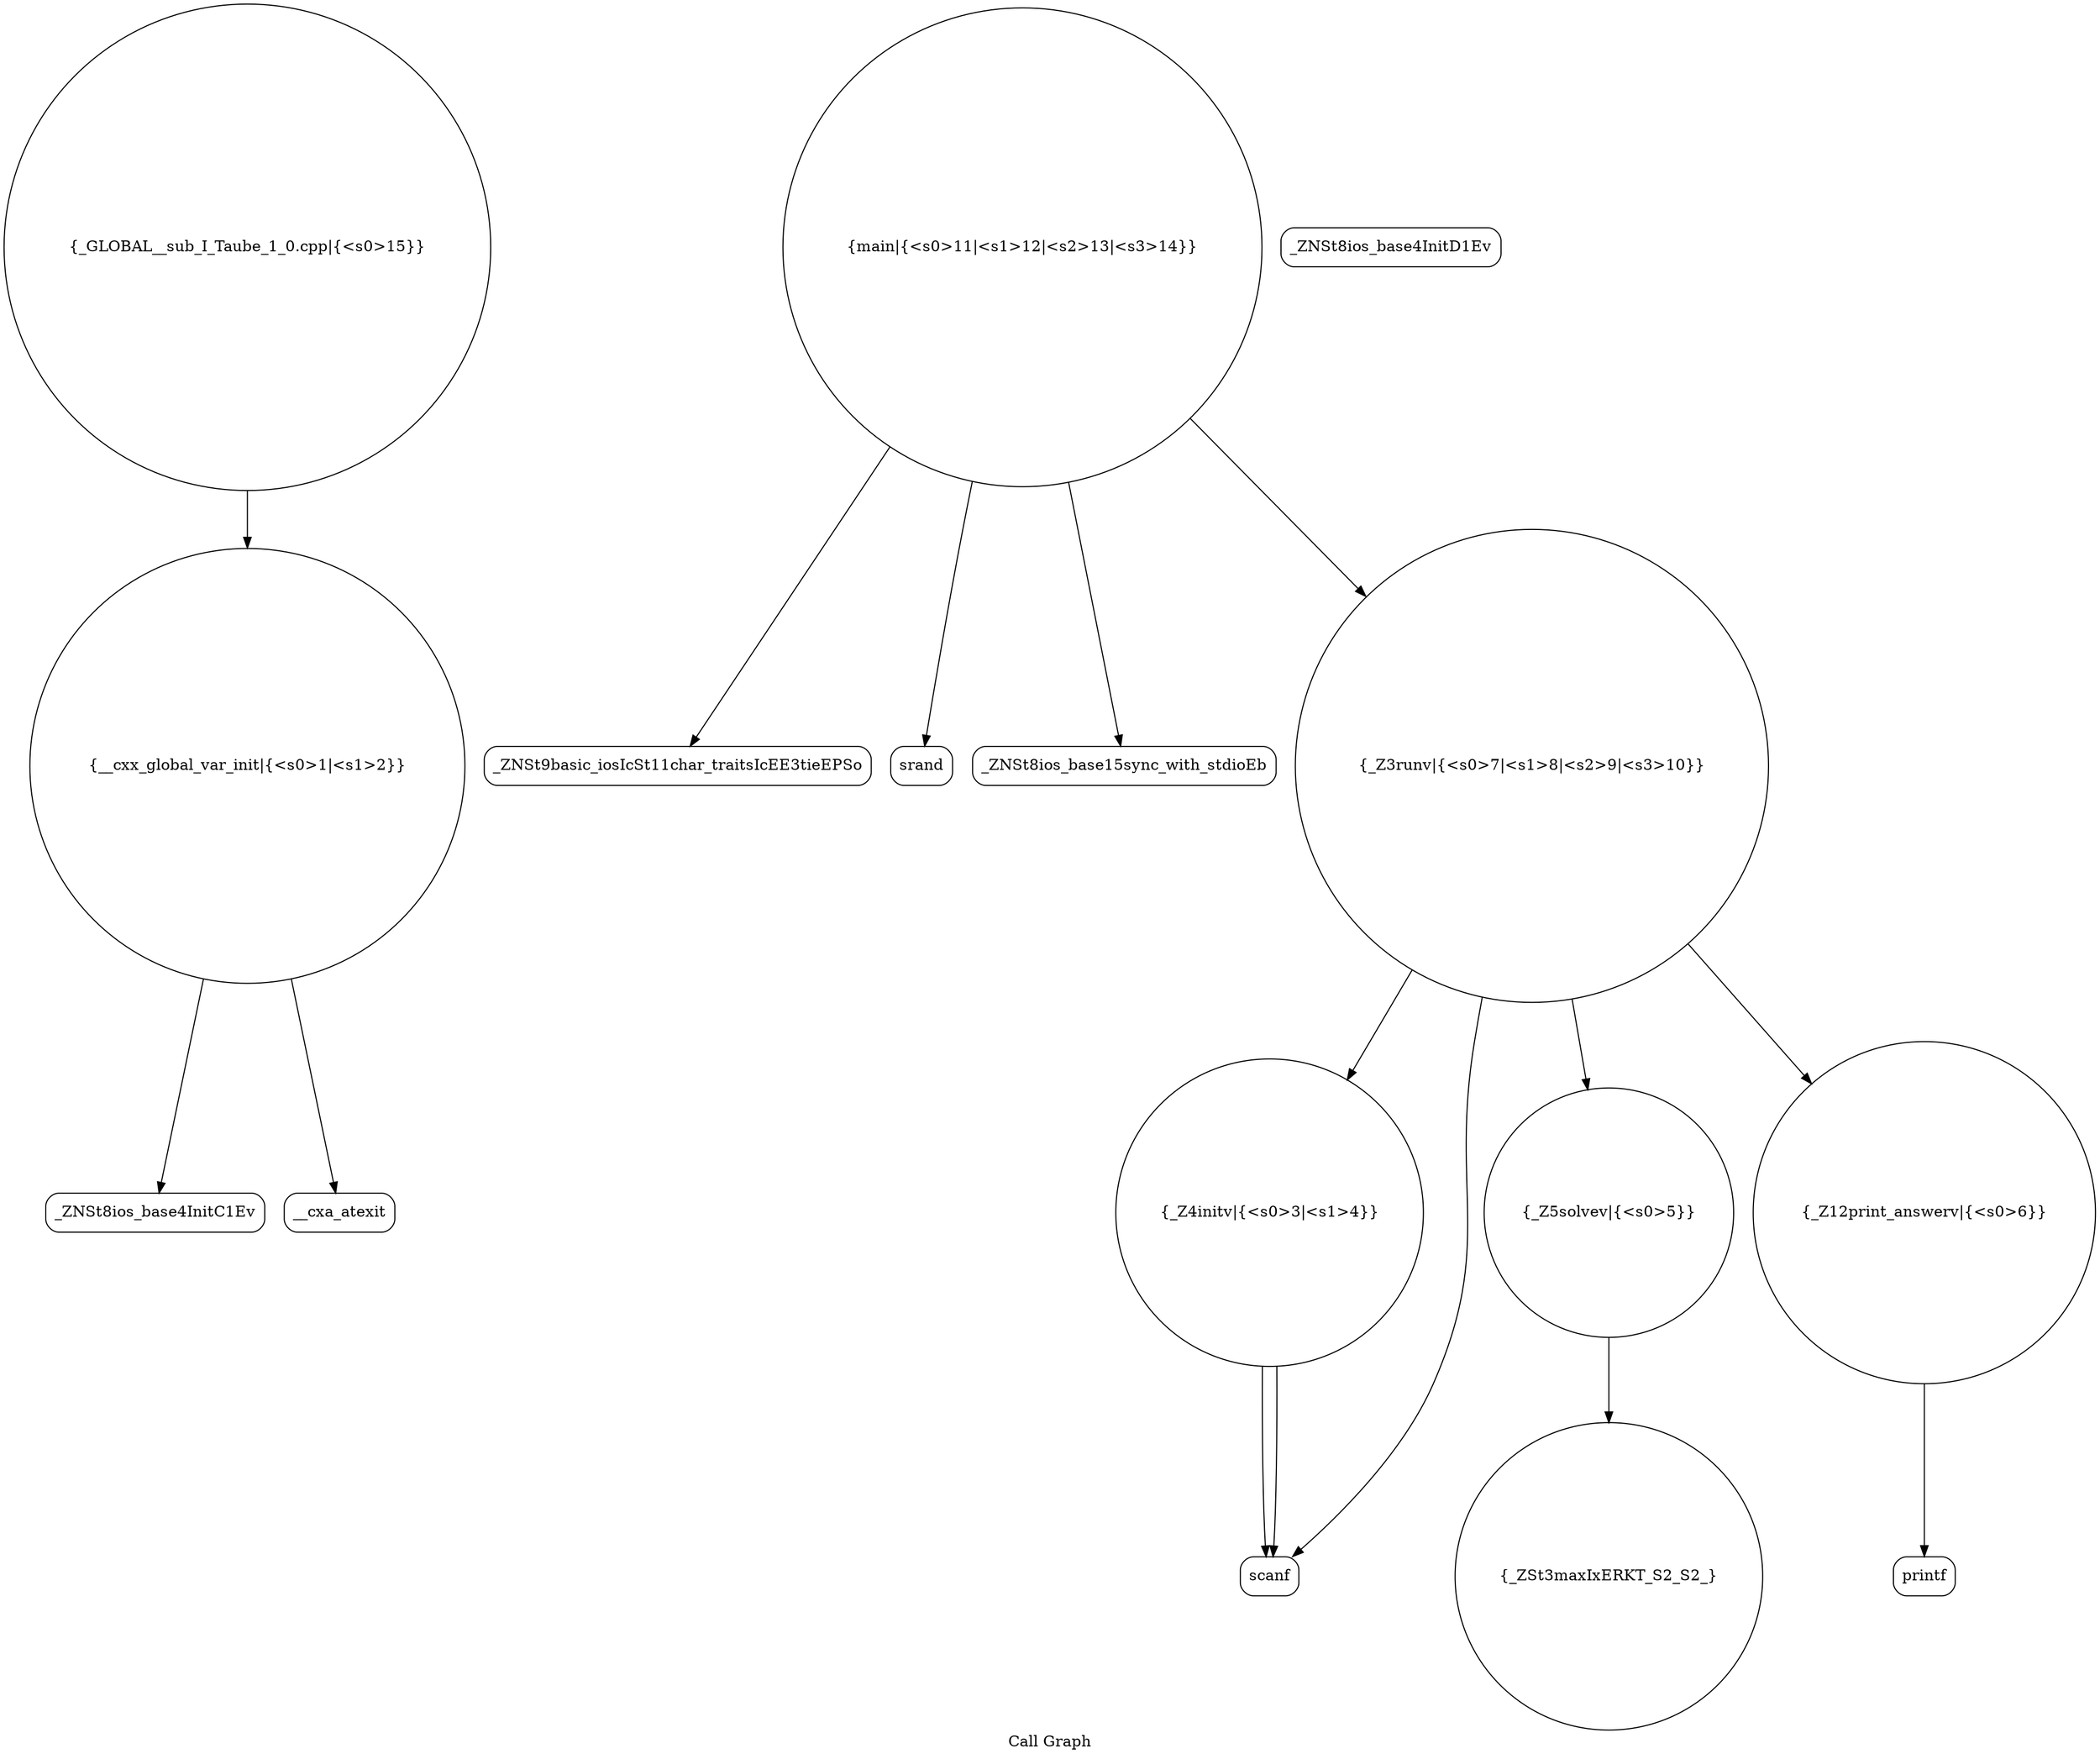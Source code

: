 digraph "Call Graph" {
	label="Call Graph";

	Node0x56226e41d650 [shape=record,shape=circle,label="{__cxx_global_var_init|{<s0>1|<s1>2}}"];
	Node0x56226e41d650:s0 -> Node0x56226e41dae0[color=black];
	Node0x56226e41d650:s1 -> Node0x56226e41dbe0[color=black];
	Node0x56226e41dde0 [shape=record,shape=circle,label="{_ZSt3maxIxERKT_S2_S2_}"];
	Node0x56226e41e160 [shape=record,shape=Mrecord,label="{_ZNSt9basic_iosIcSt11char_traitsIcEE3tieEPSo}"];
	Node0x56226e41db60 [shape=record,shape=Mrecord,label="{_ZNSt8ios_base4InitD1Ev}"];
	Node0x56226e41dee0 [shape=record,shape=Mrecord,label="{printf}"];
	Node0x56226e41dc60 [shape=record,shape=circle,label="{_Z4initv|{<s0>3|<s1>4}}"];
	Node0x56226e41dc60:s0 -> Node0x56226e41dce0[color=black];
	Node0x56226e41dc60:s1 -> Node0x56226e41dce0[color=black];
	Node0x56226e41dfe0 [shape=record,shape=circle,label="{main|{<s0>11|<s1>12|<s2>13|<s3>14}}"];
	Node0x56226e41dfe0:s0 -> Node0x56226e41e060[color=black];
	Node0x56226e41dfe0:s1 -> Node0x56226e41e0e0[color=black];
	Node0x56226e41dfe0:s2 -> Node0x56226e41e160[color=black];
	Node0x56226e41dfe0:s3 -> Node0x56226e41df60[color=black];
	Node0x56226e41dd60 [shape=record,shape=circle,label="{_Z5solvev|{<s0>5}}"];
	Node0x56226e41dd60:s0 -> Node0x56226e41dde0[color=black];
	Node0x56226e41e0e0 [shape=record,shape=Mrecord,label="{_ZNSt8ios_base15sync_with_stdioEb}"];
	Node0x56226e41dae0 [shape=record,shape=Mrecord,label="{_ZNSt8ios_base4InitC1Ev}"];
	Node0x56226e41de60 [shape=record,shape=circle,label="{_Z12print_answerv|{<s0>6}}"];
	Node0x56226e41de60:s0 -> Node0x56226e41dee0[color=black];
	Node0x56226e41e1e0 [shape=record,shape=circle,label="{_GLOBAL__sub_I_Taube_1_0.cpp|{<s0>15}}"];
	Node0x56226e41e1e0:s0 -> Node0x56226e41d650[color=black];
	Node0x56226e41dbe0 [shape=record,shape=Mrecord,label="{__cxa_atexit}"];
	Node0x56226e41df60 [shape=record,shape=circle,label="{_Z3runv|{<s0>7|<s1>8|<s2>9|<s3>10}}"];
	Node0x56226e41df60:s0 -> Node0x56226e41dce0[color=black];
	Node0x56226e41df60:s1 -> Node0x56226e41dc60[color=black];
	Node0x56226e41df60:s2 -> Node0x56226e41dd60[color=black];
	Node0x56226e41df60:s3 -> Node0x56226e41de60[color=black];
	Node0x56226e41dce0 [shape=record,shape=Mrecord,label="{scanf}"];
	Node0x56226e41e060 [shape=record,shape=Mrecord,label="{srand}"];
}
